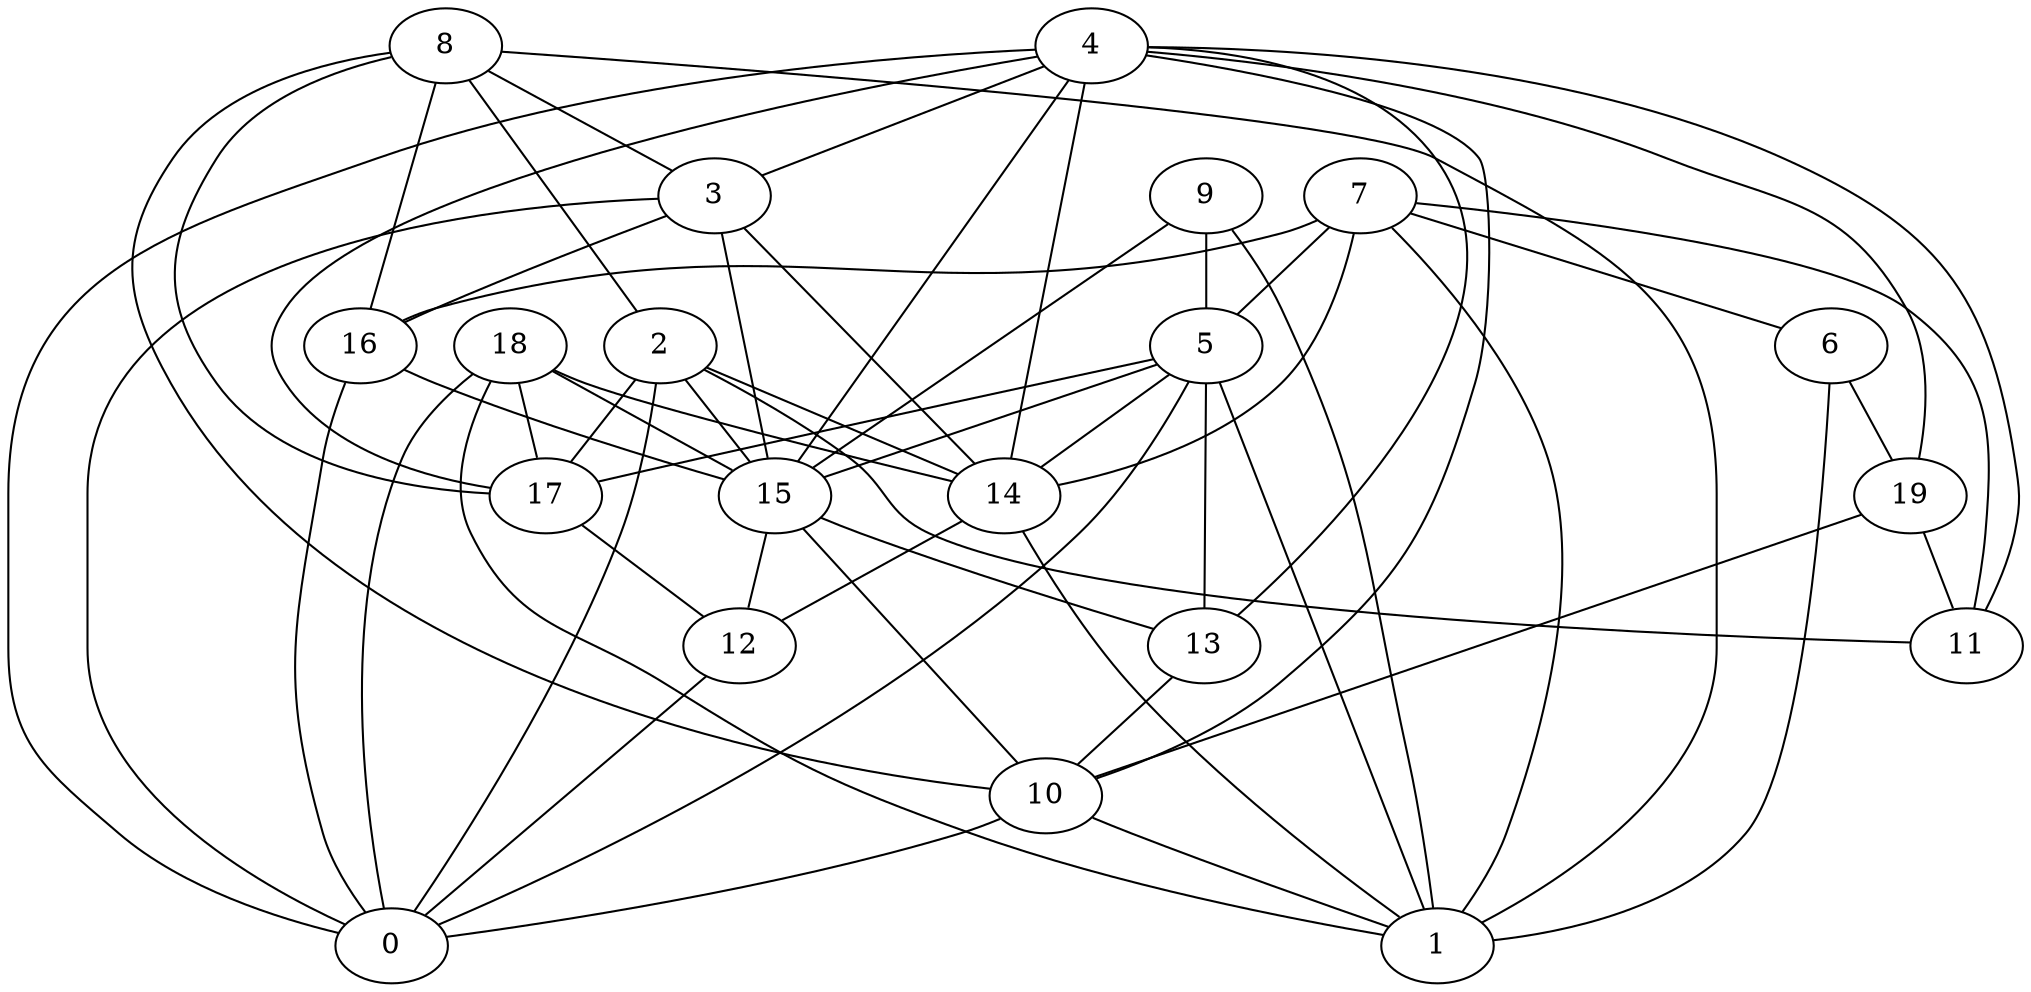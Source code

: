 digraph GG_graph {

subgraph G_graph {
edge [color = black]
"14" -> "12" [dir = none]
"14" -> "1" [dir = none]
"5" -> "14" [dir = none]
"5" -> "1" [dir = none]
"5" -> "17" [dir = none]
"5" -> "0" [dir = none]
"5" -> "15" [dir = none]
"12" -> "0" [dir = none]
"6" -> "19" [dir = none]
"6" -> "1" [dir = none]
"19" -> "11" [dir = none]
"19" -> "10" [dir = none]
"2" -> "14" [dir = none]
"2" -> "15" [dir = none]
"2" -> "0" [dir = none]
"2" -> "17" [dir = none]
"2" -> "11" [dir = none]
"10" -> "0" [dir = none]
"10" -> "1" [dir = none]
"9" -> "15" [dir = none]
"9" -> "1" [dir = none]
"9" -> "5" [dir = none]
"13" -> "10" [dir = none]
"15" -> "10" [dir = none]
"15" -> "12" [dir = none]
"15" -> "13" [dir = none]
"4" -> "14" [dir = none]
"4" -> "13" [dir = none]
"4" -> "11" [dir = none]
"4" -> "19" [dir = none]
"4" -> "3" [dir = none]
"4" -> "15" [dir = none]
"4" -> "10" [dir = none]
"4" -> "0" [dir = none]
"18" -> "1" [dir = none]
"18" -> "17" [dir = none]
"18" -> "14" [dir = none]
"18" -> "15" [dir = none]
"18" -> "0" [dir = none]
"7" -> "11" [dir = none]
"7" -> "16" [dir = none]
"7" -> "6" [dir = none]
"7" -> "14" [dir = none]
"7" -> "1" [dir = none]
"7" -> "5" [dir = none]
"17" -> "12" [dir = none]
"8" -> "10" [dir = none]
"8" -> "2" [dir = none]
"8" -> "16" [dir = none]
"8" -> "1" [dir = none]
"8" -> "3" [dir = none]
"3" -> "0" [dir = none]
"3" -> "15" [dir = none]
"3" -> "16" [dir = none]
"3" -> "14" [dir = none]
"16" -> "0" [dir = none]
"16" -> "15" [dir = none]
"8" -> "17" [dir = none]
"5" -> "13" [dir = none]
"4" -> "17" [dir = none]
}

}
